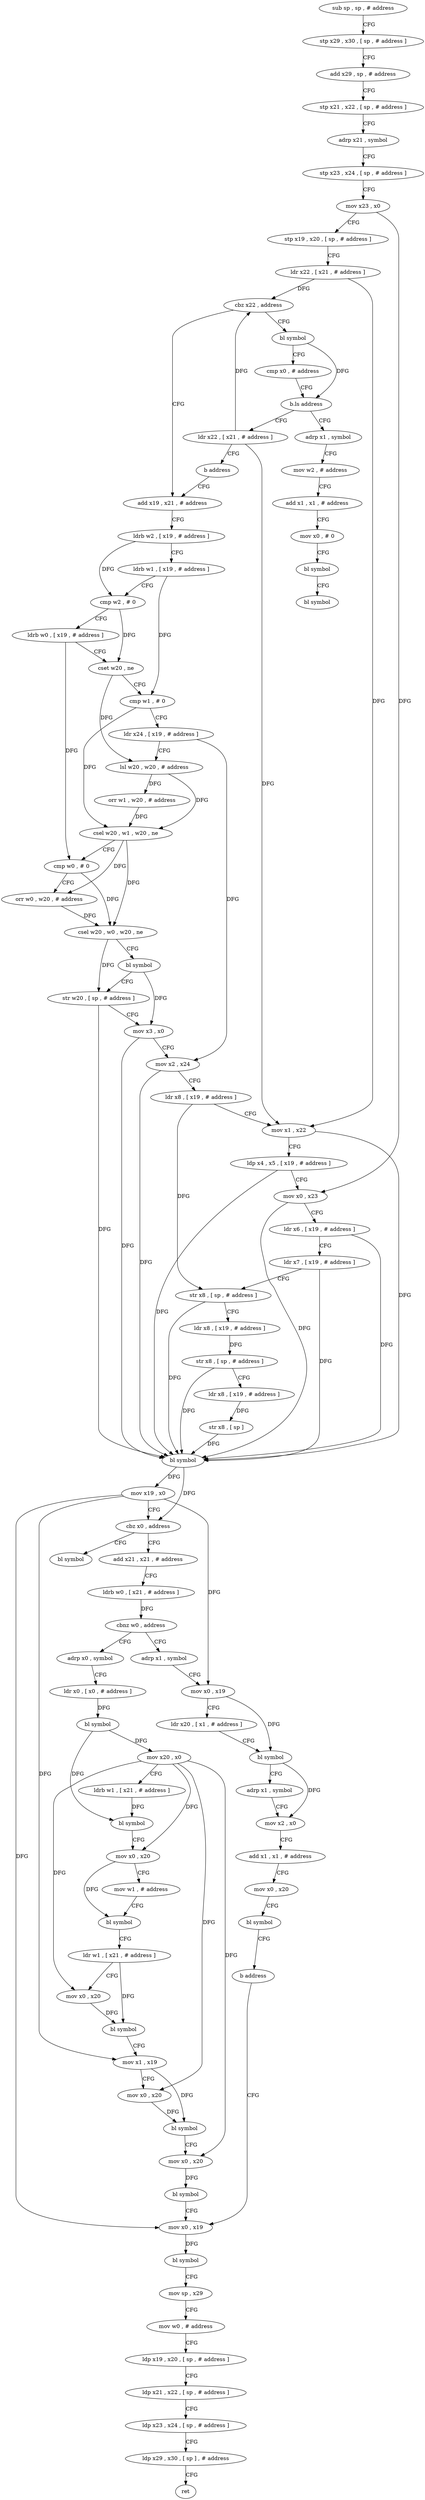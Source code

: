 digraph "func" {
"4219448" [label = "sub sp , sp , # address" ]
"4219452" [label = "stp x29 , x30 , [ sp , # address ]" ]
"4219456" [label = "add x29 , sp , # address" ]
"4219460" [label = "stp x21 , x22 , [ sp , # address ]" ]
"4219464" [label = "adrp x21 , symbol" ]
"4219468" [label = "stp x23 , x24 , [ sp , # address ]" ]
"4219472" [label = "mov x23 , x0" ]
"4219476" [label = "stp x19 , x20 , [ sp , # address ]" ]
"4219480" [label = "ldr x22 , [ x21 , # address ]" ]
"4219484" [label = "cbz x22 , address" ]
"4219784" [label = "bl symbol" ]
"4219488" [label = "add x19 , x21 , # address" ]
"4219788" [label = "cmp x0 , # address" ]
"4219792" [label = "b.ls address" ]
"4219820" [label = "ldr x22 , [ x21 , # address ]" ]
"4219796" [label = "adrp x1 , symbol" ]
"4219492" [label = "ldrb w2 , [ x19 , # address ]" ]
"4219496" [label = "ldrb w1 , [ x19 , # address ]" ]
"4219500" [label = "cmp w2 , # 0" ]
"4219504" [label = "ldrb w0 , [ x19 , # address ]" ]
"4219508" [label = "cset w20 , ne" ]
"4219512" [label = "cmp w1 , # 0" ]
"4219516" [label = "ldr x24 , [ x19 , # address ]" ]
"4219520" [label = "lsl w20 , w20 , # address" ]
"4219524" [label = "orr w1 , w20 , # address" ]
"4219528" [label = "csel w20 , w1 , w20 , ne" ]
"4219532" [label = "cmp w0 , # 0" ]
"4219536" [label = "orr w0 , w20 , # address" ]
"4219540" [label = "csel w20 , w0 , w20 , ne" ]
"4219544" [label = "bl symbol" ]
"4219548" [label = "str w20 , [ sp , # address ]" ]
"4219552" [label = "mov x3 , x0" ]
"4219556" [label = "mov x2 , x24" ]
"4219560" [label = "ldr x8 , [ x19 , # address ]" ]
"4219564" [label = "mov x1 , x22" ]
"4219568" [label = "ldp x4 , x5 , [ x19 , # address ]" ]
"4219572" [label = "mov x0 , x23" ]
"4219576" [label = "ldr x6 , [ x19 , # address ]" ]
"4219580" [label = "ldr x7 , [ x19 , # address ]" ]
"4219584" [label = "str x8 , [ sp , # address ]" ]
"4219588" [label = "ldr x8 , [ x19 , # address ]" ]
"4219592" [label = "str x8 , [ sp , # address ]" ]
"4219596" [label = "ldr x8 , [ x19 , # address ]" ]
"4219600" [label = "str x8 , [ sp ]" ]
"4219604" [label = "bl symbol" ]
"4219608" [label = "mov x19 , x0" ]
"4219612" [label = "cbz x0 , address" ]
"4219776" [label = "bl symbol" ]
"4219616" [label = "add x21 , x21 , # address" ]
"4219824" [label = "b address" ]
"4219800" [label = "mov w2 , # address" ]
"4219804" [label = "add x1 , x1 , # address" ]
"4219808" [label = "mov x0 , # 0" ]
"4219812" [label = "bl symbol" ]
"4219816" [label = "bl symbol" ]
"4219620" [label = "ldrb w0 , [ x21 , # address ]" ]
"4219624" [label = "cbnz w0 , address" ]
"4219736" [label = "adrp x1 , symbol" ]
"4219628" [label = "adrp x0 , symbol" ]
"4219740" [label = "mov x0 , x19" ]
"4219744" [label = "ldr x20 , [ x1 , # address ]" ]
"4219748" [label = "bl symbol" ]
"4219752" [label = "adrp x1 , symbol" ]
"4219756" [label = "mov x2 , x0" ]
"4219760" [label = "add x1 , x1 , # address" ]
"4219764" [label = "mov x0 , x20" ]
"4219768" [label = "bl symbol" ]
"4219772" [label = "b address" ]
"4219696" [label = "mov x0 , x19" ]
"4219632" [label = "ldr x0 , [ x0 , # address ]" ]
"4219636" [label = "bl symbol" ]
"4219640" [label = "mov x20 , x0" ]
"4219644" [label = "ldrb w1 , [ x21 , # address ]" ]
"4219648" [label = "bl symbol" ]
"4219652" [label = "mov x0 , x20" ]
"4219656" [label = "mov w1 , # address" ]
"4219660" [label = "bl symbol" ]
"4219664" [label = "ldr w1 , [ x21 , # address ]" ]
"4219668" [label = "mov x0 , x20" ]
"4219672" [label = "bl symbol" ]
"4219676" [label = "mov x1 , x19" ]
"4219680" [label = "mov x0 , x20" ]
"4219684" [label = "bl symbol" ]
"4219688" [label = "mov x0 , x20" ]
"4219692" [label = "bl symbol" ]
"4219700" [label = "bl symbol" ]
"4219704" [label = "mov sp , x29" ]
"4219708" [label = "mov w0 , # address" ]
"4219712" [label = "ldp x19 , x20 , [ sp , # address ]" ]
"4219716" [label = "ldp x21 , x22 , [ sp , # address ]" ]
"4219720" [label = "ldp x23 , x24 , [ sp , # address ]" ]
"4219724" [label = "ldp x29 , x30 , [ sp ] , # address" ]
"4219728" [label = "ret" ]
"4219448" -> "4219452" [ label = "CFG" ]
"4219452" -> "4219456" [ label = "CFG" ]
"4219456" -> "4219460" [ label = "CFG" ]
"4219460" -> "4219464" [ label = "CFG" ]
"4219464" -> "4219468" [ label = "CFG" ]
"4219468" -> "4219472" [ label = "CFG" ]
"4219472" -> "4219476" [ label = "CFG" ]
"4219472" -> "4219572" [ label = "DFG" ]
"4219476" -> "4219480" [ label = "CFG" ]
"4219480" -> "4219484" [ label = "DFG" ]
"4219480" -> "4219564" [ label = "DFG" ]
"4219484" -> "4219784" [ label = "CFG" ]
"4219484" -> "4219488" [ label = "CFG" ]
"4219784" -> "4219788" [ label = "CFG" ]
"4219784" -> "4219792" [ label = "DFG" ]
"4219488" -> "4219492" [ label = "CFG" ]
"4219788" -> "4219792" [ label = "CFG" ]
"4219792" -> "4219820" [ label = "CFG" ]
"4219792" -> "4219796" [ label = "CFG" ]
"4219820" -> "4219824" [ label = "CFG" ]
"4219820" -> "4219484" [ label = "DFG" ]
"4219820" -> "4219564" [ label = "DFG" ]
"4219796" -> "4219800" [ label = "CFG" ]
"4219492" -> "4219496" [ label = "CFG" ]
"4219492" -> "4219500" [ label = "DFG" ]
"4219496" -> "4219500" [ label = "CFG" ]
"4219496" -> "4219512" [ label = "DFG" ]
"4219500" -> "4219504" [ label = "CFG" ]
"4219500" -> "4219508" [ label = "DFG" ]
"4219504" -> "4219508" [ label = "CFG" ]
"4219504" -> "4219532" [ label = "DFG" ]
"4219508" -> "4219512" [ label = "CFG" ]
"4219508" -> "4219520" [ label = "DFG" ]
"4219512" -> "4219516" [ label = "CFG" ]
"4219512" -> "4219528" [ label = "DFG" ]
"4219516" -> "4219520" [ label = "CFG" ]
"4219516" -> "4219556" [ label = "DFG" ]
"4219520" -> "4219524" [ label = "DFG" ]
"4219520" -> "4219528" [ label = "DFG" ]
"4219524" -> "4219528" [ label = "DFG" ]
"4219528" -> "4219532" [ label = "CFG" ]
"4219528" -> "4219536" [ label = "DFG" ]
"4219528" -> "4219540" [ label = "DFG" ]
"4219532" -> "4219536" [ label = "CFG" ]
"4219532" -> "4219540" [ label = "DFG" ]
"4219536" -> "4219540" [ label = "DFG" ]
"4219540" -> "4219544" [ label = "CFG" ]
"4219540" -> "4219548" [ label = "DFG" ]
"4219544" -> "4219548" [ label = "CFG" ]
"4219544" -> "4219552" [ label = "DFG" ]
"4219548" -> "4219552" [ label = "CFG" ]
"4219548" -> "4219604" [ label = "DFG" ]
"4219552" -> "4219556" [ label = "CFG" ]
"4219552" -> "4219604" [ label = "DFG" ]
"4219556" -> "4219560" [ label = "CFG" ]
"4219556" -> "4219604" [ label = "DFG" ]
"4219560" -> "4219564" [ label = "CFG" ]
"4219560" -> "4219584" [ label = "DFG" ]
"4219564" -> "4219568" [ label = "CFG" ]
"4219564" -> "4219604" [ label = "DFG" ]
"4219568" -> "4219572" [ label = "CFG" ]
"4219568" -> "4219604" [ label = "DFG" ]
"4219572" -> "4219576" [ label = "CFG" ]
"4219572" -> "4219604" [ label = "DFG" ]
"4219576" -> "4219580" [ label = "CFG" ]
"4219576" -> "4219604" [ label = "DFG" ]
"4219580" -> "4219584" [ label = "CFG" ]
"4219580" -> "4219604" [ label = "DFG" ]
"4219584" -> "4219588" [ label = "CFG" ]
"4219584" -> "4219604" [ label = "DFG" ]
"4219588" -> "4219592" [ label = "DFG" ]
"4219592" -> "4219596" [ label = "CFG" ]
"4219592" -> "4219604" [ label = "DFG" ]
"4219596" -> "4219600" [ label = "DFG" ]
"4219600" -> "4219604" [ label = "DFG" ]
"4219604" -> "4219608" [ label = "DFG" ]
"4219604" -> "4219612" [ label = "DFG" ]
"4219608" -> "4219612" [ label = "CFG" ]
"4219608" -> "4219740" [ label = "DFG" ]
"4219608" -> "4219676" [ label = "DFG" ]
"4219608" -> "4219696" [ label = "DFG" ]
"4219612" -> "4219776" [ label = "CFG" ]
"4219612" -> "4219616" [ label = "CFG" ]
"4219616" -> "4219620" [ label = "CFG" ]
"4219824" -> "4219488" [ label = "CFG" ]
"4219800" -> "4219804" [ label = "CFG" ]
"4219804" -> "4219808" [ label = "CFG" ]
"4219808" -> "4219812" [ label = "CFG" ]
"4219812" -> "4219816" [ label = "CFG" ]
"4219620" -> "4219624" [ label = "DFG" ]
"4219624" -> "4219736" [ label = "CFG" ]
"4219624" -> "4219628" [ label = "CFG" ]
"4219736" -> "4219740" [ label = "CFG" ]
"4219628" -> "4219632" [ label = "CFG" ]
"4219740" -> "4219744" [ label = "CFG" ]
"4219740" -> "4219748" [ label = "DFG" ]
"4219744" -> "4219748" [ label = "CFG" ]
"4219748" -> "4219752" [ label = "CFG" ]
"4219748" -> "4219756" [ label = "DFG" ]
"4219752" -> "4219756" [ label = "CFG" ]
"4219756" -> "4219760" [ label = "CFG" ]
"4219760" -> "4219764" [ label = "CFG" ]
"4219764" -> "4219768" [ label = "CFG" ]
"4219768" -> "4219772" [ label = "CFG" ]
"4219772" -> "4219696" [ label = "CFG" ]
"4219696" -> "4219700" [ label = "DFG" ]
"4219632" -> "4219636" [ label = "DFG" ]
"4219636" -> "4219640" [ label = "DFG" ]
"4219636" -> "4219648" [ label = "DFG" ]
"4219640" -> "4219644" [ label = "CFG" ]
"4219640" -> "4219652" [ label = "DFG" ]
"4219640" -> "4219668" [ label = "DFG" ]
"4219640" -> "4219680" [ label = "DFG" ]
"4219640" -> "4219688" [ label = "DFG" ]
"4219644" -> "4219648" [ label = "DFG" ]
"4219648" -> "4219652" [ label = "CFG" ]
"4219652" -> "4219656" [ label = "CFG" ]
"4219652" -> "4219660" [ label = "DFG" ]
"4219656" -> "4219660" [ label = "CFG" ]
"4219660" -> "4219664" [ label = "CFG" ]
"4219664" -> "4219668" [ label = "CFG" ]
"4219664" -> "4219672" [ label = "DFG" ]
"4219668" -> "4219672" [ label = "DFG" ]
"4219672" -> "4219676" [ label = "CFG" ]
"4219676" -> "4219680" [ label = "CFG" ]
"4219676" -> "4219684" [ label = "DFG" ]
"4219680" -> "4219684" [ label = "DFG" ]
"4219684" -> "4219688" [ label = "CFG" ]
"4219688" -> "4219692" [ label = "DFG" ]
"4219692" -> "4219696" [ label = "CFG" ]
"4219700" -> "4219704" [ label = "CFG" ]
"4219704" -> "4219708" [ label = "CFG" ]
"4219708" -> "4219712" [ label = "CFG" ]
"4219712" -> "4219716" [ label = "CFG" ]
"4219716" -> "4219720" [ label = "CFG" ]
"4219720" -> "4219724" [ label = "CFG" ]
"4219724" -> "4219728" [ label = "CFG" ]
}
